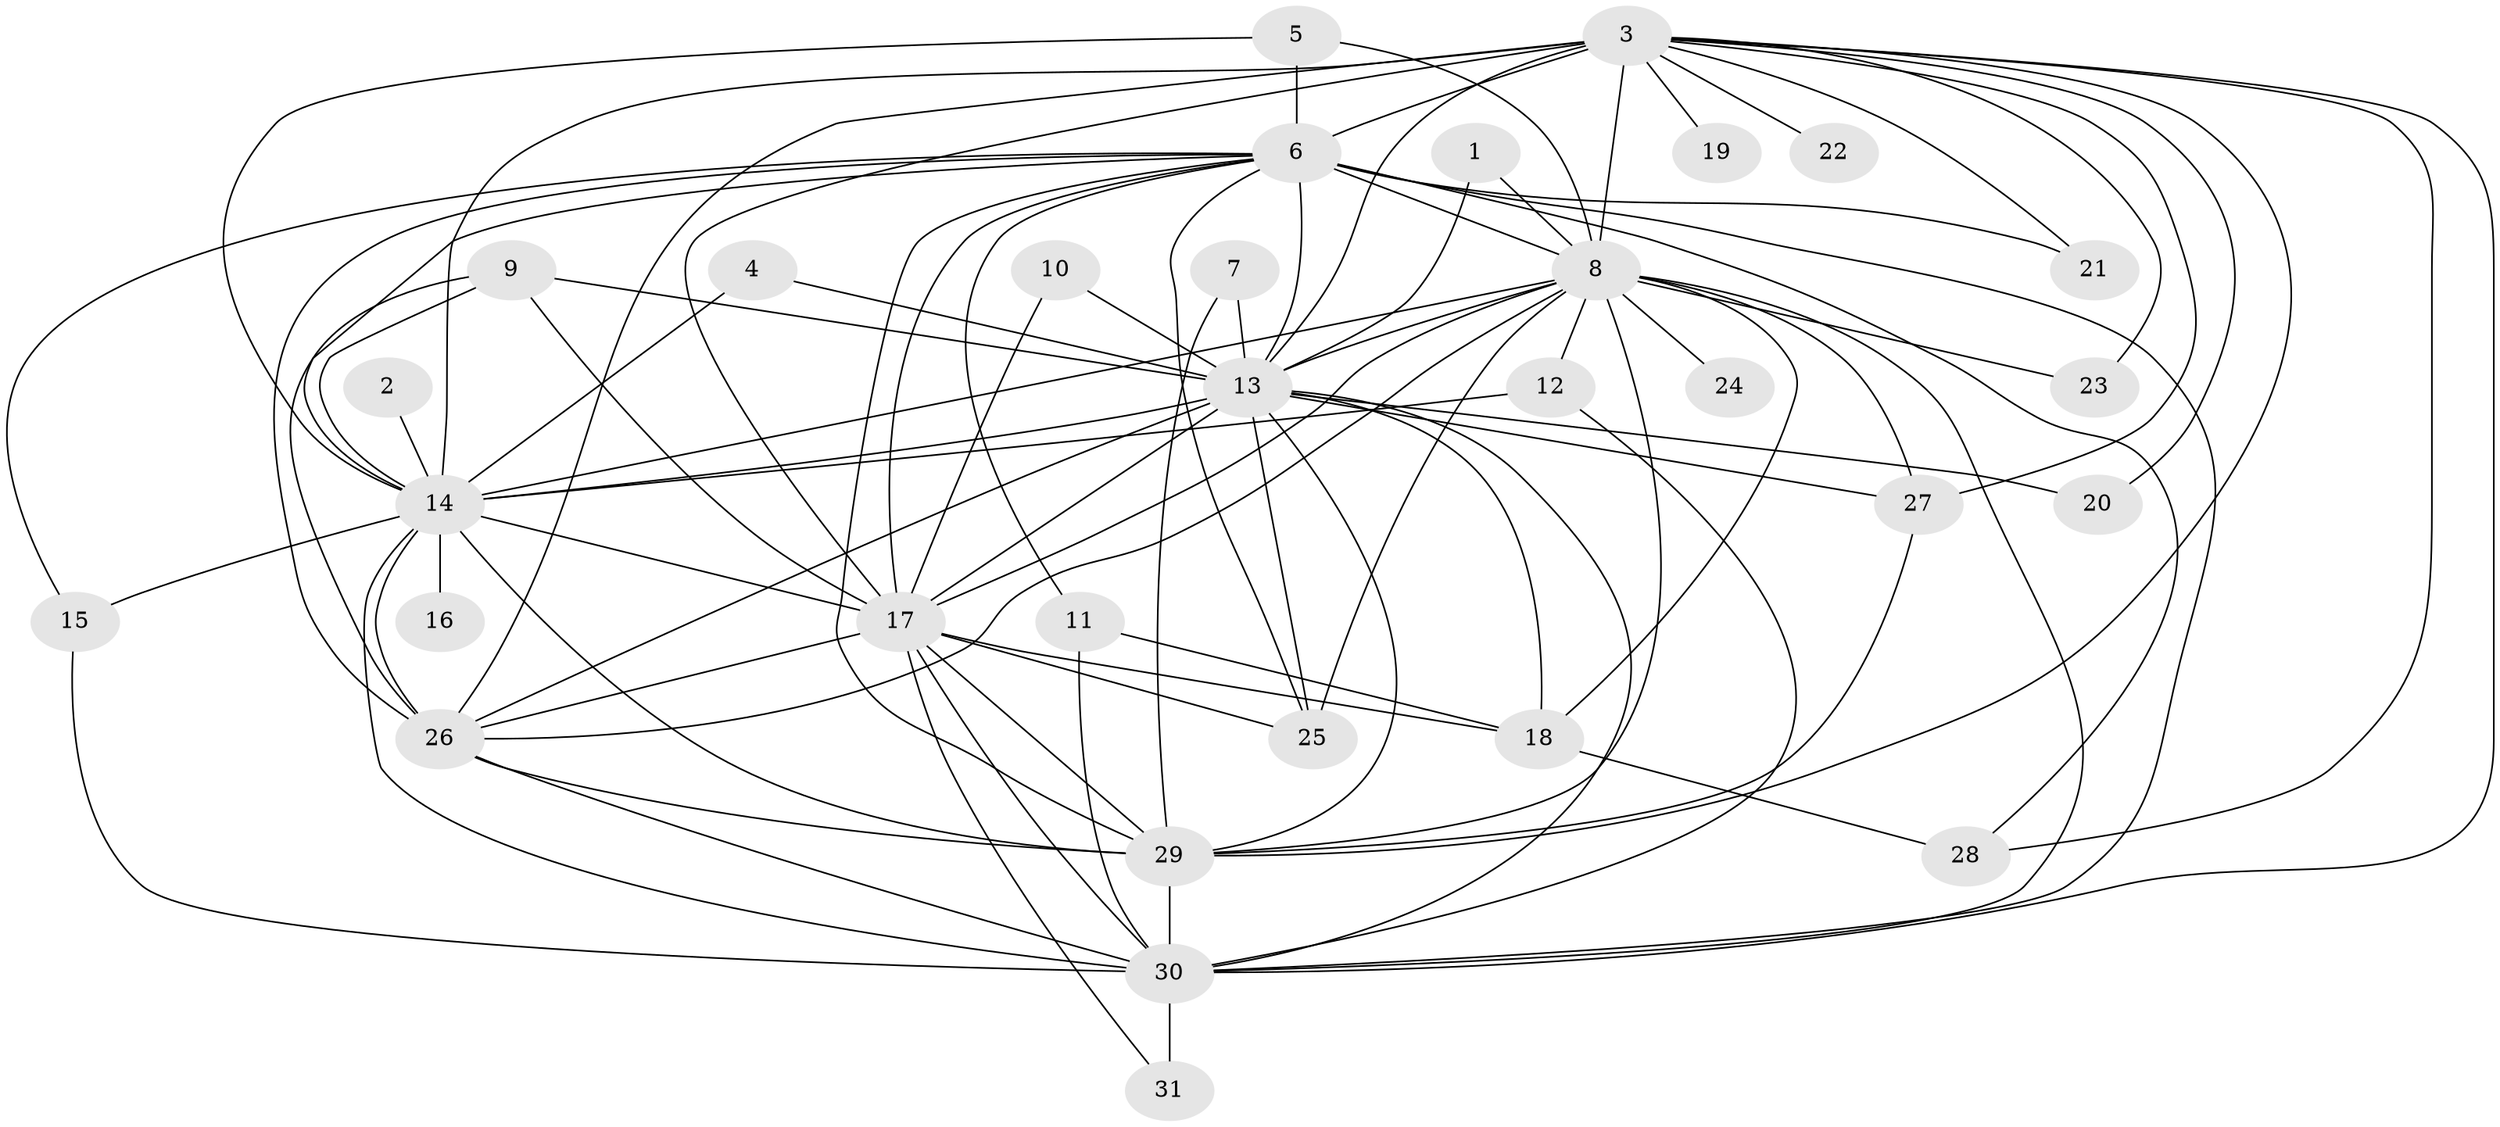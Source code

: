 // original degree distribution, {21: 0.03225806451612903, 14: 0.03225806451612903, 16: 0.016129032258064516, 22: 0.016129032258064516, 19: 0.03225806451612903, 17: 0.016129032258064516, 13: 0.016129032258064516, 2: 0.6290322580645161, 3: 0.14516129032258066, 4: 0.04838709677419355, 5: 0.016129032258064516}
// Generated by graph-tools (version 1.1) at 2025/01/03/09/25 03:01:36]
// undirected, 31 vertices, 87 edges
graph export_dot {
graph [start="1"]
  node [color=gray90,style=filled];
  1;
  2;
  3;
  4;
  5;
  6;
  7;
  8;
  9;
  10;
  11;
  12;
  13;
  14;
  15;
  16;
  17;
  18;
  19;
  20;
  21;
  22;
  23;
  24;
  25;
  26;
  27;
  28;
  29;
  30;
  31;
  1 -- 8 [weight=1.0];
  1 -- 13 [weight=1.0];
  2 -- 14 [weight=1.0];
  3 -- 6 [weight=3.0];
  3 -- 8 [weight=4.0];
  3 -- 13 [weight=2.0];
  3 -- 14 [weight=2.0];
  3 -- 17 [weight=2.0];
  3 -- 19 [weight=2.0];
  3 -- 20 [weight=1.0];
  3 -- 21 [weight=2.0];
  3 -- 22 [weight=2.0];
  3 -- 23 [weight=1.0];
  3 -- 26 [weight=3.0];
  3 -- 27 [weight=1.0];
  3 -- 28 [weight=1.0];
  3 -- 29 [weight=3.0];
  3 -- 30 [weight=2.0];
  4 -- 13 [weight=1.0];
  4 -- 14 [weight=1.0];
  5 -- 6 [weight=1.0];
  5 -- 8 [weight=1.0];
  5 -- 14 [weight=1.0];
  6 -- 8 [weight=2.0];
  6 -- 11 [weight=1.0];
  6 -- 13 [weight=1.0];
  6 -- 14 [weight=1.0];
  6 -- 15 [weight=1.0];
  6 -- 17 [weight=1.0];
  6 -- 21 [weight=1.0];
  6 -- 25 [weight=1.0];
  6 -- 26 [weight=1.0];
  6 -- 28 [weight=1.0];
  6 -- 29 [weight=2.0];
  6 -- 30 [weight=2.0];
  7 -- 13 [weight=1.0];
  7 -- 29 [weight=1.0];
  8 -- 12 [weight=1.0];
  8 -- 13 [weight=1.0];
  8 -- 14 [weight=1.0];
  8 -- 17 [weight=1.0];
  8 -- 18 [weight=1.0];
  8 -- 23 [weight=1.0];
  8 -- 24 [weight=1.0];
  8 -- 25 [weight=1.0];
  8 -- 26 [weight=1.0];
  8 -- 27 [weight=1.0];
  8 -- 29 [weight=1.0];
  8 -- 30 [weight=1.0];
  9 -- 13 [weight=1.0];
  9 -- 14 [weight=1.0];
  9 -- 17 [weight=1.0];
  9 -- 26 [weight=1.0];
  10 -- 13 [weight=2.0];
  10 -- 17 [weight=1.0];
  11 -- 18 [weight=1.0];
  11 -- 30 [weight=1.0];
  12 -- 14 [weight=1.0];
  12 -- 30 [weight=1.0];
  13 -- 14 [weight=2.0];
  13 -- 17 [weight=2.0];
  13 -- 18 [weight=1.0];
  13 -- 20 [weight=1.0];
  13 -- 25 [weight=1.0];
  13 -- 26 [weight=2.0];
  13 -- 27 [weight=1.0];
  13 -- 29 [weight=1.0];
  13 -- 30 [weight=1.0];
  14 -- 15 [weight=1.0];
  14 -- 16 [weight=1.0];
  14 -- 17 [weight=1.0];
  14 -- 26 [weight=2.0];
  14 -- 29 [weight=1.0];
  14 -- 30 [weight=2.0];
  15 -- 30 [weight=1.0];
  17 -- 18 [weight=1.0];
  17 -- 25 [weight=1.0];
  17 -- 26 [weight=1.0];
  17 -- 29 [weight=2.0];
  17 -- 30 [weight=1.0];
  17 -- 31 [weight=1.0];
  18 -- 28 [weight=1.0];
  26 -- 29 [weight=1.0];
  26 -- 30 [weight=1.0];
  27 -- 29 [weight=1.0];
  29 -- 30 [weight=1.0];
  30 -- 31 [weight=2.0];
}
